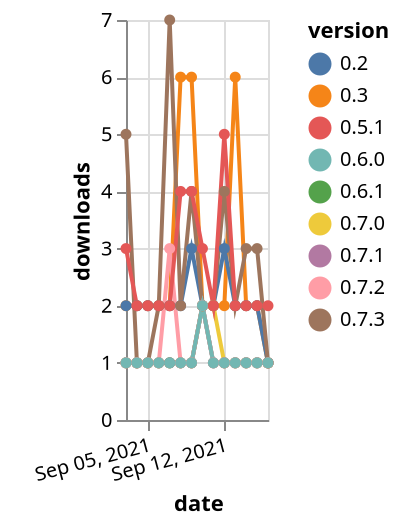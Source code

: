 {"$schema": "https://vega.github.io/schema/vega-lite/v5.json", "description": "A simple bar chart with embedded data.", "data": {"values": [{"date": "2021-09-03", "total": 4080, "delta": 2, "version": "0.3"}, {"date": "2021-09-04", "total": 4082, "delta": 2, "version": "0.3"}, {"date": "2021-09-05", "total": 4084, "delta": 2, "version": "0.3"}, {"date": "2021-09-06", "total": 4086, "delta": 2, "version": "0.3"}, {"date": "2021-09-07", "total": 4088, "delta": 2, "version": "0.3"}, {"date": "2021-09-08", "total": 4094, "delta": 6, "version": "0.3"}, {"date": "2021-09-09", "total": 4100, "delta": 6, "version": "0.3"}, {"date": "2021-09-10", "total": 4102, "delta": 2, "version": "0.3"}, {"date": "2021-09-11", "total": 4104, "delta": 2, "version": "0.3"}, {"date": "2021-09-12", "total": 4106, "delta": 2, "version": "0.3"}, {"date": "2021-09-13", "total": 4112, "delta": 6, "version": "0.3"}, {"date": "2021-09-14", "total": 4114, "delta": 2, "version": "0.3"}, {"date": "2021-09-15", "total": 4116, "delta": 2, "version": "0.3"}, {"date": "2021-09-16", "total": 4117, "delta": 1, "version": "0.3"}, {"date": "2021-09-03", "total": 2550, "delta": 2, "version": "0.2"}, {"date": "2021-09-04", "total": 2552, "delta": 2, "version": "0.2"}, {"date": "2021-09-05", "total": 2554, "delta": 2, "version": "0.2"}, {"date": "2021-09-06", "total": 2556, "delta": 2, "version": "0.2"}, {"date": "2021-09-07", "total": 2558, "delta": 2, "version": "0.2"}, {"date": "2021-09-08", "total": 2560, "delta": 2, "version": "0.2"}, {"date": "2021-09-09", "total": 2563, "delta": 3, "version": "0.2"}, {"date": "2021-09-10", "total": 2565, "delta": 2, "version": "0.2"}, {"date": "2021-09-11", "total": 2567, "delta": 2, "version": "0.2"}, {"date": "2021-09-12", "total": 2570, "delta": 3, "version": "0.2"}, {"date": "2021-09-13", "total": 2572, "delta": 2, "version": "0.2"}, {"date": "2021-09-14", "total": 2574, "delta": 2, "version": "0.2"}, {"date": "2021-09-15", "total": 2576, "delta": 2, "version": "0.2"}, {"date": "2021-09-16", "total": 2577, "delta": 1, "version": "0.2"}, {"date": "2021-09-03", "total": 195, "delta": 1, "version": "0.7.0"}, {"date": "2021-09-04", "total": 196, "delta": 1, "version": "0.7.0"}, {"date": "2021-09-05", "total": 197, "delta": 1, "version": "0.7.0"}, {"date": "2021-09-06", "total": 198, "delta": 1, "version": "0.7.0"}, {"date": "2021-09-07", "total": 199, "delta": 1, "version": "0.7.0"}, {"date": "2021-09-08", "total": 200, "delta": 1, "version": "0.7.0"}, {"date": "2021-09-09", "total": 201, "delta": 1, "version": "0.7.0"}, {"date": "2021-09-10", "total": 203, "delta": 2, "version": "0.7.0"}, {"date": "2021-09-11", "total": 205, "delta": 2, "version": "0.7.0"}, {"date": "2021-09-12", "total": 206, "delta": 1, "version": "0.7.0"}, {"date": "2021-09-13", "total": 207, "delta": 1, "version": "0.7.0"}, {"date": "2021-09-14", "total": 208, "delta": 1, "version": "0.7.0"}, {"date": "2021-09-15", "total": 209, "delta": 1, "version": "0.7.0"}, {"date": "2021-09-16", "total": 210, "delta": 1, "version": "0.7.0"}, {"date": "2021-09-03", "total": 191, "delta": 1, "version": "0.6.1"}, {"date": "2021-09-04", "total": 192, "delta": 1, "version": "0.6.1"}, {"date": "2021-09-05", "total": 193, "delta": 1, "version": "0.6.1"}, {"date": "2021-09-06", "total": 194, "delta": 1, "version": "0.6.1"}, {"date": "2021-09-07", "total": 195, "delta": 1, "version": "0.6.1"}, {"date": "2021-09-08", "total": 196, "delta": 1, "version": "0.6.1"}, {"date": "2021-09-09", "total": 197, "delta": 1, "version": "0.6.1"}, {"date": "2021-09-10", "total": 199, "delta": 2, "version": "0.6.1"}, {"date": "2021-09-11", "total": 200, "delta": 1, "version": "0.6.1"}, {"date": "2021-09-12", "total": 201, "delta": 1, "version": "0.6.1"}, {"date": "2021-09-13", "total": 202, "delta": 1, "version": "0.6.1"}, {"date": "2021-09-14", "total": 203, "delta": 1, "version": "0.6.1"}, {"date": "2021-09-15", "total": 204, "delta": 1, "version": "0.6.1"}, {"date": "2021-09-16", "total": 205, "delta": 1, "version": "0.6.1"}, {"date": "2021-09-03", "total": 141, "delta": 1, "version": "0.7.1"}, {"date": "2021-09-04", "total": 142, "delta": 1, "version": "0.7.1"}, {"date": "2021-09-05", "total": 143, "delta": 1, "version": "0.7.1"}, {"date": "2021-09-06", "total": 144, "delta": 1, "version": "0.7.1"}, {"date": "2021-09-07", "total": 145, "delta": 1, "version": "0.7.1"}, {"date": "2021-09-08", "total": 146, "delta": 1, "version": "0.7.1"}, {"date": "2021-09-09", "total": 147, "delta": 1, "version": "0.7.1"}, {"date": "2021-09-10", "total": 149, "delta": 2, "version": "0.7.1"}, {"date": "2021-09-11", "total": 150, "delta": 1, "version": "0.7.1"}, {"date": "2021-09-12", "total": 151, "delta": 1, "version": "0.7.1"}, {"date": "2021-09-13", "total": 152, "delta": 1, "version": "0.7.1"}, {"date": "2021-09-14", "total": 153, "delta": 1, "version": "0.7.1"}, {"date": "2021-09-15", "total": 154, "delta": 1, "version": "0.7.1"}, {"date": "2021-09-16", "total": 155, "delta": 1, "version": "0.7.1"}, {"date": "2021-09-03", "total": 386, "delta": 5, "version": "0.7.3"}, {"date": "2021-09-04", "total": 387, "delta": 1, "version": "0.7.3"}, {"date": "2021-09-05", "total": 388, "delta": 1, "version": "0.7.3"}, {"date": "2021-09-06", "total": 390, "delta": 2, "version": "0.7.3"}, {"date": "2021-09-07", "total": 397, "delta": 7, "version": "0.7.3"}, {"date": "2021-09-08", "total": 399, "delta": 2, "version": "0.7.3"}, {"date": "2021-09-09", "total": 403, "delta": 4, "version": "0.7.3"}, {"date": "2021-09-10", "total": 405, "delta": 2, "version": "0.7.3"}, {"date": "2021-09-11", "total": 407, "delta": 2, "version": "0.7.3"}, {"date": "2021-09-12", "total": 411, "delta": 4, "version": "0.7.3"}, {"date": "2021-09-13", "total": 413, "delta": 2, "version": "0.7.3"}, {"date": "2021-09-14", "total": 416, "delta": 3, "version": "0.7.3"}, {"date": "2021-09-15", "total": 419, "delta": 3, "version": "0.7.3"}, {"date": "2021-09-16", "total": 420, "delta": 1, "version": "0.7.3"}, {"date": "2021-09-03", "total": 190, "delta": 1, "version": "0.7.2"}, {"date": "2021-09-04", "total": 191, "delta": 1, "version": "0.7.2"}, {"date": "2021-09-05", "total": 192, "delta": 1, "version": "0.7.2"}, {"date": "2021-09-06", "total": 193, "delta": 1, "version": "0.7.2"}, {"date": "2021-09-07", "total": 196, "delta": 3, "version": "0.7.2"}, {"date": "2021-09-08", "total": 197, "delta": 1, "version": "0.7.2"}, {"date": "2021-09-09", "total": 198, "delta": 1, "version": "0.7.2"}, {"date": "2021-09-10", "total": 200, "delta": 2, "version": "0.7.2"}, {"date": "2021-09-11", "total": 201, "delta": 1, "version": "0.7.2"}, {"date": "2021-09-12", "total": 202, "delta": 1, "version": "0.7.2"}, {"date": "2021-09-13", "total": 203, "delta": 1, "version": "0.7.2"}, {"date": "2021-09-14", "total": 204, "delta": 1, "version": "0.7.2"}, {"date": "2021-09-15", "total": 205, "delta": 1, "version": "0.7.2"}, {"date": "2021-09-16", "total": 206, "delta": 1, "version": "0.7.2"}, {"date": "2021-09-03", "total": 181, "delta": 1, "version": "0.6.0"}, {"date": "2021-09-04", "total": 182, "delta": 1, "version": "0.6.0"}, {"date": "2021-09-05", "total": 183, "delta": 1, "version": "0.6.0"}, {"date": "2021-09-06", "total": 184, "delta": 1, "version": "0.6.0"}, {"date": "2021-09-07", "total": 185, "delta": 1, "version": "0.6.0"}, {"date": "2021-09-08", "total": 186, "delta": 1, "version": "0.6.0"}, {"date": "2021-09-09", "total": 187, "delta": 1, "version": "0.6.0"}, {"date": "2021-09-10", "total": 189, "delta": 2, "version": "0.6.0"}, {"date": "2021-09-11", "total": 190, "delta": 1, "version": "0.6.0"}, {"date": "2021-09-12", "total": 191, "delta": 1, "version": "0.6.0"}, {"date": "2021-09-13", "total": 192, "delta": 1, "version": "0.6.0"}, {"date": "2021-09-14", "total": 193, "delta": 1, "version": "0.6.0"}, {"date": "2021-09-15", "total": 194, "delta": 1, "version": "0.6.0"}, {"date": "2021-09-16", "total": 195, "delta": 1, "version": "0.6.0"}, {"date": "2021-09-03", "total": 2841, "delta": 3, "version": "0.5.1"}, {"date": "2021-09-04", "total": 2843, "delta": 2, "version": "0.5.1"}, {"date": "2021-09-05", "total": 2845, "delta": 2, "version": "0.5.1"}, {"date": "2021-09-06", "total": 2847, "delta": 2, "version": "0.5.1"}, {"date": "2021-09-07", "total": 2849, "delta": 2, "version": "0.5.1"}, {"date": "2021-09-08", "total": 2853, "delta": 4, "version": "0.5.1"}, {"date": "2021-09-09", "total": 2857, "delta": 4, "version": "0.5.1"}, {"date": "2021-09-10", "total": 2860, "delta": 3, "version": "0.5.1"}, {"date": "2021-09-11", "total": 2862, "delta": 2, "version": "0.5.1"}, {"date": "2021-09-12", "total": 2867, "delta": 5, "version": "0.5.1"}, {"date": "2021-09-13", "total": 2869, "delta": 2, "version": "0.5.1"}, {"date": "2021-09-14", "total": 2871, "delta": 2, "version": "0.5.1"}, {"date": "2021-09-15", "total": 2873, "delta": 2, "version": "0.5.1"}, {"date": "2021-09-16", "total": 2875, "delta": 2, "version": "0.5.1"}]}, "width": "container", "mark": {"type": "line", "point": {"filled": true}}, "encoding": {"x": {"field": "date", "type": "temporal", "timeUnit": "yearmonthdate", "title": "date", "axis": {"labelAngle": -15}}, "y": {"field": "delta", "type": "quantitative", "title": "downloads"}, "color": {"field": "version", "type": "nominal"}, "tooltip": {"field": "delta"}}}